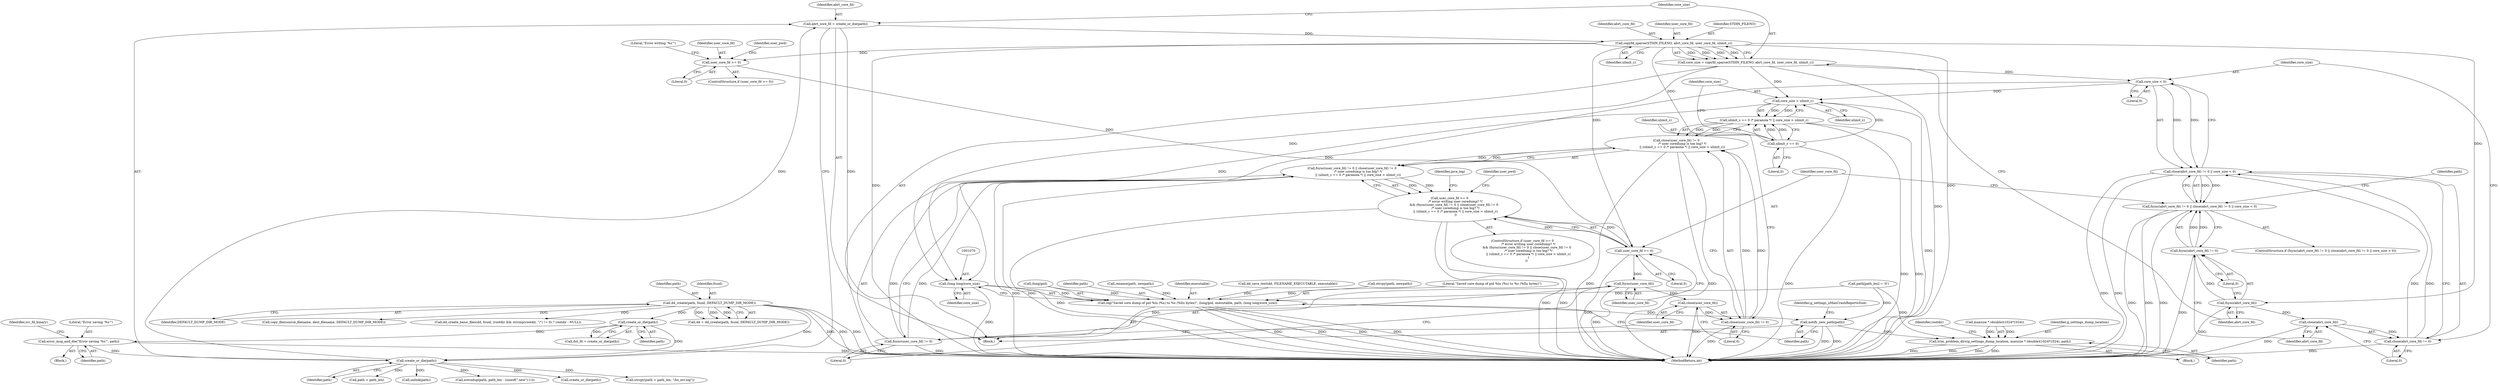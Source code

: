 digraph "0_abrt_80408e9e24a1c10f85fd969e1853e0f192157f92_0@API" {
"1000894" [label="(Call,copyfd_sparse(STDIN_FILENO, abrt_core_fd, user_core_fd, ulimit_c))"];
"1000887" [label="(Call,abrt_core_fd = create_or_die(path))"];
"1000889" [label="(Call,create_or_die(path))"];
"1000881" [label="(Call,error_msg_and_die(\"Error saving '%s'\", path))"];
"1000855" [label="(Call,create_or_die(path))"];
"1000617" [label="(Call,dd_create(path, fsuid, DEFAULT_DUMP_DIR_MODE))"];
"1000892" [label="(Call,core_size = copyfd_sparse(STDIN_FILENO, abrt_core_fd, user_core_fd, ulimit_c))"];
"1000910" [label="(Call,core_size < 0)"];
"1000905" [label="(Call,close(abrt_core_fd) != 0 || core_size < 0)"];
"1000900" [label="(Call,fsync(abrt_core_fd) != 0 || close(abrt_core_fd) != 0 || core_size < 0)"];
"1000949" [label="(Call,core_size > ulimit_c)"];
"1000945" [label="(Call,ulimit_c == 0 /* paranoia */ || core_size > ulimit_c)"];
"1000940" [label="(Call,close(user_core_fd) != 0\n            /* user coredump is too big? */\n            || (ulimit_c == 0 /* paranoia */ || core_size > ulimit_c))"];
"1000935" [label="(Call,fsync(user_core_fd) != 0 || close(user_core_fd) != 0\n            /* user coredump is too big? */\n            || (ulimit_c == 0 /* paranoia */ || core_size > ulimit_c))"];
"1000931" [label="(Call,user_core_fd >= 0\n            /* error writing user coredump? */\n         && (fsync(user_core_fd) != 0 || close(user_core_fd) != 0\n            /* user coredump is too big? */\n            || (ulimit_c == 0 /* paranoia */ || core_size > ulimit_c)\n            ))"];
"1001069" [label="(Call,(long long)core_size)"];
"1001062" [label="(Call,log(\"Saved core dump of pid %lu (%s) to %s (%llu bytes)\", (long)pid, executable, path, (long long)core_size))"];
"1001072" [label="(Call,notify_new_path(path))"];
"1001090" [label="(Call,trim_problem_dirs(g_settings_dump_location, maxsize * (double)(1024*1024), path))"];
"1000902" [label="(Call,fsync(abrt_core_fd))"];
"1000901" [label="(Call,fsync(abrt_core_fd) != 0)"];
"1000907" [label="(Call,close(abrt_core_fd))"];
"1000906" [label="(Call,close(abrt_core_fd) != 0)"];
"1000919" [label="(Call,user_core_fd >= 0)"];
"1000932" [label="(Call,user_core_fd >= 0)"];
"1000937" [label="(Call,fsync(user_core_fd))"];
"1000936" [label="(Call,fsync(user_core_fd) != 0)"];
"1000942" [label="(Call,close(user_core_fd))"];
"1000941" [label="(Call,close(user_core_fd) != 0)"];
"1000946" [label="(Call,ulimit_c == 0)"];
"1000885" [label="(Identifier,src_fd_binary)"];
"1000618" [label="(Identifier,path)"];
"1000882" [label="(Literal,\"Error saving '%s'\")"];
"1000943" [label="(Identifier,user_core_fd)"];
"1000890" [label="(Identifier,path)"];
"1001090" [label="(Call,trim_problem_dirs(g_settings_dump_location, maxsize * (double)(1024*1024), path))"];
"1000900" [label="(Call,fsync(abrt_core_fd) != 0 || close(abrt_core_fd) != 0 || core_size < 0)"];
"1000954" [label="(Identifier,user_pwd)"];
"1000924" [label="(Identifier,user_pwd)"];
"1001000" [label="(Call,path + path_len)"];
"1001078" [label="(Block,)"];
"1000899" [label="(ControlStructure,if (fsync(abrt_core_fd) != 0 || close(abrt_core_fd) != 0 || core_size < 0))"];
"1000914" [label="(Call,unlink(path))"];
"1000939" [label="(Literal,0)"];
"1000619" [label="(Identifier,fsuid)"];
"1000911" [label="(Identifier,core_size)"];
"1000906" [label="(Call,close(abrt_core_fd) != 0)"];
"1000892" [label="(Call,core_size = copyfd_sparse(STDIN_FILENO, abrt_core_fd, user_core_fd, ulimit_c))"];
"1000928" [label="(Literal,\"Error writing '%s'\")"];
"1001067" [label="(Identifier,executable)"];
"1001091" [label="(Identifier,g_settings_dump_location)"];
"1000905" [label="(Call,close(abrt_core_fd) != 0 || core_size < 0)"];
"1001072" [label="(Call,notify_new_path(path))"];
"1000950" [label="(Identifier,core_size)"];
"1000889" [label="(Call,create_or_die(path))"];
"1000762" [label="(Call,dd_save_text(dd, FILENAME_EXECUTABLE, executable))"];
"1001043" [label="(Call,xstrndup(path, path_len - (sizeof(\".new\")-1)))"];
"1001035" [label="(Call,path[path_len] = '\0')"];
"1000901" [label="(Call,fsync(abrt_core_fd) != 0)"];
"1000930" [label="(ControlStructure,if (user_core_fd >= 0\n            /* error writing user coredump? */\n         && (fsync(user_core_fd) != 0 || close(user_core_fd) != 0\n            /* user coredump is too big? */\n            || (ulimit_c == 0 /* paranoia */ || core_size > ulimit_c)\n            )\n        ))"];
"1001062" [label="(Call,log(\"Saved core dump of pid %lu (%s) to %s (%llu bytes)\", (long)pid, executable, path, (long long)core_size))"];
"1001057" [label="(Call,strcpy(path, newpath))"];
"1000855" [label="(Call,create_or_die(path))"];
"1000883" [label="(Identifier,path)"];
"1001063" [label="(Literal,\"Saved core dump of pid %lu (%s) to %s (%llu bytes)\")"];
"1000960" [label="(Identifier,java_log)"];
"1001101" [label="(Identifier,rootdir)"];
"1000620" [label="(Identifier,DEFAULT_DUMP_DIR_MODE)"];
"1000680" [label="(Call,copy_file(source_filename, dest_filename, DEFAULT_DUMP_DIR_MODE))"];
"1000915" [label="(Identifier,path)"];
"1000888" [label="(Identifier,abrt_core_fd)"];
"1000856" [label="(Identifier,path)"];
"1000881" [label="(Call,error_msg_and_die(\"Error saving '%s'\", path))"];
"1000920" [label="(Identifier,user_core_fd)"];
"1000934" [label="(Literal,0)"];
"1000908" [label="(Identifier,abrt_core_fd)"];
"1001007" [label="(Call,create_or_die(path))"];
"1000853" [label="(Call,dst_fd = create_or_die(path))"];
"1000941" [label="(Call,close(user_core_fd) != 0)"];
"1000912" [label="(Literal,0)"];
"1001099" [label="(Identifier,path)"];
"1000947" [label="(Identifier,ulimit_c)"];
"1000896" [label="(Identifier,abrt_core_fd)"];
"1001064" [label="(Call,(long)pid)"];
"1001076" [label="(Identifier,g_settings_nMaxCrashReportsSize)"];
"1000898" [label="(Identifier,ulimit_c)"];
"1000904" [label="(Literal,0)"];
"1000907" [label="(Call,close(abrt_core_fd))"];
"1000617" [label="(Call,dd_create(path, fsuid, DEFAULT_DUMP_DIR_MODE))"];
"1000935" [label="(Call,fsync(user_core_fd) != 0 || close(user_core_fd) != 0\n            /* user coredump is too big? */\n            || (ulimit_c == 0 /* paranoia */ || core_size > ulimit_c))"];
"1001068" [label="(Identifier,path)"];
"1000951" [label="(Identifier,ulimit_c)"];
"1000937" [label="(Call,fsync(user_core_fd))"];
"1000940" [label="(Call,close(user_core_fd) != 0\n            /* user coredump is too big? */\n            || (ulimit_c == 0 /* paranoia */ || core_size > ulimit_c))"];
"1000910" [label="(Call,core_size < 0)"];
"1000932" [label="(Call,user_core_fd >= 0)"];
"1001073" [label="(Identifier,path)"];
"1000918" [label="(ControlStructure,if (user_core_fd >= 0))"];
"1000897" [label="(Identifier,user_core_fd)"];
"1000878" [label="(Block,)"];
"1000902" [label="(Call,fsync(abrt_core_fd))"];
"1000945" [label="(Call,ulimit_c == 0 /* paranoia */ || core_size > ulimit_c)"];
"1000903" [label="(Identifier,abrt_core_fd)"];
"1000948" [label="(Literal,0)"];
"1000894" [label="(Call,copyfd_sparse(STDIN_FILENO, abrt_core_fd, user_core_fd, ulimit_c))"];
"1000623" [label="(Block,)"];
"1000999" [label="(Call,strcpy(path + path_len, \"/hs_err.log\"))"];
"1001071" [label="(Identifier,core_size)"];
"1000936" [label="(Call,fsync(user_core_fd) != 0)"];
"1000629" [label="(Call,dd_create_basic_files(dd, fsuid, (rootdir && strcmp(rootdir, \"/\") != 0) ? rootdir : NULL))"];
"1000938" [label="(Identifier,user_core_fd)"];
"1000933" [label="(Identifier,user_core_fd)"];
"1000895" [label="(Identifier,STDIN_FILENO)"];
"1001168" [label="(MethodReturn,int)"];
"1000944" [label="(Literal,0)"];
"1000887" [label="(Call,abrt_core_fd = create_or_die(path))"];
"1000615" [label="(Call,dd = dd_create(path, fsuid, DEFAULT_DUMP_DIR_MODE))"];
"1001053" [label="(Call,rename(path, newpath))"];
"1000942" [label="(Call,close(user_core_fd))"];
"1000919" [label="(Call,user_core_fd >= 0)"];
"1000946" [label="(Call,ulimit_c == 0)"];
"1000909" [label="(Literal,0)"];
"1000893" [label="(Identifier,core_size)"];
"1000949" [label="(Call,core_size > ulimit_c)"];
"1001069" [label="(Call,(long long)core_size)"];
"1000921" [label="(Literal,0)"];
"1000931" [label="(Call,user_core_fd >= 0\n            /* error writing user coredump? */\n         && (fsync(user_core_fd) != 0 || close(user_core_fd) != 0\n            /* user coredump is too big? */\n            || (ulimit_c == 0 /* paranoia */ || core_size > ulimit_c)\n            ))"];
"1001092" [label="(Call,maxsize * (double)(1024*1024))"];
"1000894" -> "1000892"  [label="AST: "];
"1000894" -> "1000898"  [label="CFG: "];
"1000895" -> "1000894"  [label="AST: "];
"1000896" -> "1000894"  [label="AST: "];
"1000897" -> "1000894"  [label="AST: "];
"1000898" -> "1000894"  [label="AST: "];
"1000892" -> "1000894"  [label="CFG: "];
"1000894" -> "1001168"  [label="DDG: "];
"1000894" -> "1001168"  [label="DDG: "];
"1000894" -> "1000892"  [label="DDG: "];
"1000894" -> "1000892"  [label="DDG: "];
"1000894" -> "1000892"  [label="DDG: "];
"1000894" -> "1000892"  [label="DDG: "];
"1000887" -> "1000894"  [label="DDG: "];
"1000894" -> "1000902"  [label="DDG: "];
"1000894" -> "1000919"  [label="DDG: "];
"1000894" -> "1000932"  [label="DDG: "];
"1000894" -> "1000946"  [label="DDG: "];
"1000887" -> "1000623"  [label="AST: "];
"1000887" -> "1000889"  [label="CFG: "];
"1000888" -> "1000887"  [label="AST: "];
"1000889" -> "1000887"  [label="AST: "];
"1000893" -> "1000887"  [label="CFG: "];
"1000887" -> "1001168"  [label="DDG: "];
"1000889" -> "1000887"  [label="DDG: "];
"1000889" -> "1000890"  [label="CFG: "];
"1000890" -> "1000889"  [label="AST: "];
"1000881" -> "1000889"  [label="DDG: "];
"1000617" -> "1000889"  [label="DDG: "];
"1000855" -> "1000889"  [label="DDG: "];
"1000889" -> "1000914"  [label="DDG: "];
"1000889" -> "1000999"  [label="DDG: "];
"1000889" -> "1001000"  [label="DDG: "];
"1000889" -> "1001007"  [label="DDG: "];
"1000889" -> "1001043"  [label="DDG: "];
"1000881" -> "1000878"  [label="AST: "];
"1000881" -> "1000883"  [label="CFG: "];
"1000882" -> "1000881"  [label="AST: "];
"1000883" -> "1000881"  [label="AST: "];
"1000885" -> "1000881"  [label="CFG: "];
"1000881" -> "1001168"  [label="DDG: "];
"1000855" -> "1000881"  [label="DDG: "];
"1000855" -> "1000853"  [label="AST: "];
"1000855" -> "1000856"  [label="CFG: "];
"1000856" -> "1000855"  [label="AST: "];
"1000853" -> "1000855"  [label="CFG: "];
"1000855" -> "1000853"  [label="DDG: "];
"1000617" -> "1000855"  [label="DDG: "];
"1000617" -> "1000615"  [label="AST: "];
"1000617" -> "1000620"  [label="CFG: "];
"1000618" -> "1000617"  [label="AST: "];
"1000619" -> "1000617"  [label="AST: "];
"1000620" -> "1000617"  [label="AST: "];
"1000615" -> "1000617"  [label="CFG: "];
"1000617" -> "1001168"  [label="DDG: "];
"1000617" -> "1001168"  [label="DDG: "];
"1000617" -> "1001168"  [label="DDG: "];
"1000617" -> "1000615"  [label="DDG: "];
"1000617" -> "1000615"  [label="DDG: "];
"1000617" -> "1000615"  [label="DDG: "];
"1000617" -> "1000629"  [label="DDG: "];
"1000617" -> "1000680"  [label="DDG: "];
"1000892" -> "1000623"  [label="AST: "];
"1000893" -> "1000892"  [label="AST: "];
"1000903" -> "1000892"  [label="CFG: "];
"1000892" -> "1001168"  [label="DDG: "];
"1000892" -> "1000910"  [label="DDG: "];
"1000892" -> "1000949"  [label="DDG: "];
"1000892" -> "1001069"  [label="DDG: "];
"1000910" -> "1000905"  [label="AST: "];
"1000910" -> "1000912"  [label="CFG: "];
"1000911" -> "1000910"  [label="AST: "];
"1000912" -> "1000910"  [label="AST: "];
"1000905" -> "1000910"  [label="CFG: "];
"1000910" -> "1000905"  [label="DDG: "];
"1000910" -> "1000905"  [label="DDG: "];
"1000910" -> "1000949"  [label="DDG: "];
"1000910" -> "1001069"  [label="DDG: "];
"1000905" -> "1000900"  [label="AST: "];
"1000905" -> "1000906"  [label="CFG: "];
"1000906" -> "1000905"  [label="AST: "];
"1000900" -> "1000905"  [label="CFG: "];
"1000905" -> "1001168"  [label="DDG: "];
"1000905" -> "1001168"  [label="DDG: "];
"1000905" -> "1000900"  [label="DDG: "];
"1000905" -> "1000900"  [label="DDG: "];
"1000906" -> "1000905"  [label="DDG: "];
"1000906" -> "1000905"  [label="DDG: "];
"1000900" -> "1000899"  [label="AST: "];
"1000900" -> "1000901"  [label="CFG: "];
"1000901" -> "1000900"  [label="AST: "];
"1000915" -> "1000900"  [label="CFG: "];
"1000933" -> "1000900"  [label="CFG: "];
"1000900" -> "1001168"  [label="DDG: "];
"1000900" -> "1001168"  [label="DDG: "];
"1000900" -> "1001168"  [label="DDG: "];
"1000901" -> "1000900"  [label="DDG: "];
"1000901" -> "1000900"  [label="DDG: "];
"1000949" -> "1000945"  [label="AST: "];
"1000949" -> "1000951"  [label="CFG: "];
"1000950" -> "1000949"  [label="AST: "];
"1000951" -> "1000949"  [label="AST: "];
"1000945" -> "1000949"  [label="CFG: "];
"1000949" -> "1001168"  [label="DDG: "];
"1000949" -> "1000945"  [label="DDG: "];
"1000949" -> "1000945"  [label="DDG: "];
"1000946" -> "1000949"  [label="DDG: "];
"1000949" -> "1001069"  [label="DDG: "];
"1000945" -> "1000940"  [label="AST: "];
"1000945" -> "1000946"  [label="CFG: "];
"1000946" -> "1000945"  [label="AST: "];
"1000940" -> "1000945"  [label="CFG: "];
"1000945" -> "1001168"  [label="DDG: "];
"1000945" -> "1001168"  [label="DDG: "];
"1000945" -> "1000940"  [label="DDG: "];
"1000945" -> "1000940"  [label="DDG: "];
"1000946" -> "1000945"  [label="DDG: "];
"1000946" -> "1000945"  [label="DDG: "];
"1000940" -> "1000935"  [label="AST: "];
"1000940" -> "1000941"  [label="CFG: "];
"1000941" -> "1000940"  [label="AST: "];
"1000935" -> "1000940"  [label="CFG: "];
"1000940" -> "1001168"  [label="DDG: "];
"1000940" -> "1001168"  [label="DDG: "];
"1000940" -> "1000935"  [label="DDG: "];
"1000940" -> "1000935"  [label="DDG: "];
"1000941" -> "1000940"  [label="DDG: "];
"1000941" -> "1000940"  [label="DDG: "];
"1000935" -> "1000931"  [label="AST: "];
"1000935" -> "1000936"  [label="CFG: "];
"1000936" -> "1000935"  [label="AST: "];
"1000931" -> "1000935"  [label="CFG: "];
"1000935" -> "1001168"  [label="DDG: "];
"1000935" -> "1001168"  [label="DDG: "];
"1000935" -> "1000931"  [label="DDG: "];
"1000935" -> "1000931"  [label="DDG: "];
"1000936" -> "1000935"  [label="DDG: "];
"1000936" -> "1000935"  [label="DDG: "];
"1000931" -> "1000930"  [label="AST: "];
"1000931" -> "1000932"  [label="CFG: "];
"1000932" -> "1000931"  [label="AST: "];
"1000954" -> "1000931"  [label="CFG: "];
"1000960" -> "1000931"  [label="CFG: "];
"1000931" -> "1001168"  [label="DDG: "];
"1000931" -> "1001168"  [label="DDG: "];
"1000931" -> "1001168"  [label="DDG: "];
"1000932" -> "1000931"  [label="DDG: "];
"1000932" -> "1000931"  [label="DDG: "];
"1001069" -> "1001062"  [label="AST: "];
"1001069" -> "1001071"  [label="CFG: "];
"1001070" -> "1001069"  [label="AST: "];
"1001071" -> "1001069"  [label="AST: "];
"1001062" -> "1001069"  [label="CFG: "];
"1001069" -> "1001168"  [label="DDG: "];
"1001069" -> "1001062"  [label="DDG: "];
"1001062" -> "1000623"  [label="AST: "];
"1001063" -> "1001062"  [label="AST: "];
"1001064" -> "1001062"  [label="AST: "];
"1001067" -> "1001062"  [label="AST: "];
"1001068" -> "1001062"  [label="AST: "];
"1001073" -> "1001062"  [label="CFG: "];
"1001062" -> "1001168"  [label="DDG: "];
"1001062" -> "1001168"  [label="DDG: "];
"1001062" -> "1001168"  [label="DDG: "];
"1001062" -> "1001168"  [label="DDG: "];
"1001064" -> "1001062"  [label="DDG: "];
"1000762" -> "1001062"  [label="DDG: "];
"1001035" -> "1001062"  [label="DDG: "];
"1001057" -> "1001062"  [label="DDG: "];
"1001053" -> "1001062"  [label="DDG: "];
"1001062" -> "1001072"  [label="DDG: "];
"1001072" -> "1000623"  [label="AST: "];
"1001072" -> "1001073"  [label="CFG: "];
"1001073" -> "1001072"  [label="AST: "];
"1001076" -> "1001072"  [label="CFG: "];
"1001072" -> "1001168"  [label="DDG: "];
"1001072" -> "1001168"  [label="DDG: "];
"1001035" -> "1001072"  [label="DDG: "];
"1001072" -> "1001090"  [label="DDG: "];
"1001090" -> "1001078"  [label="AST: "];
"1001090" -> "1001099"  [label="CFG: "];
"1001091" -> "1001090"  [label="AST: "];
"1001092" -> "1001090"  [label="AST: "];
"1001099" -> "1001090"  [label="AST: "];
"1001101" -> "1001090"  [label="CFG: "];
"1001090" -> "1001168"  [label="DDG: "];
"1001090" -> "1001168"  [label="DDG: "];
"1001090" -> "1001168"  [label="DDG: "];
"1001090" -> "1001168"  [label="DDG: "];
"1001092" -> "1001090"  [label="DDG: "];
"1001092" -> "1001090"  [label="DDG: "];
"1001035" -> "1001090"  [label="DDG: "];
"1000902" -> "1000901"  [label="AST: "];
"1000902" -> "1000903"  [label="CFG: "];
"1000903" -> "1000902"  [label="AST: "];
"1000904" -> "1000902"  [label="CFG: "];
"1000902" -> "1001168"  [label="DDG: "];
"1000902" -> "1000901"  [label="DDG: "];
"1000902" -> "1000907"  [label="DDG: "];
"1000901" -> "1000904"  [label="CFG: "];
"1000904" -> "1000901"  [label="AST: "];
"1000908" -> "1000901"  [label="CFG: "];
"1000901" -> "1001168"  [label="DDG: "];
"1000907" -> "1000906"  [label="AST: "];
"1000907" -> "1000908"  [label="CFG: "];
"1000908" -> "1000907"  [label="AST: "];
"1000909" -> "1000907"  [label="CFG: "];
"1000907" -> "1001168"  [label="DDG: "];
"1000907" -> "1000906"  [label="DDG: "];
"1000906" -> "1000909"  [label="CFG: "];
"1000909" -> "1000906"  [label="AST: "];
"1000911" -> "1000906"  [label="CFG: "];
"1000906" -> "1001168"  [label="DDG: "];
"1000919" -> "1000918"  [label="AST: "];
"1000919" -> "1000921"  [label="CFG: "];
"1000920" -> "1000919"  [label="AST: "];
"1000921" -> "1000919"  [label="AST: "];
"1000924" -> "1000919"  [label="CFG: "];
"1000928" -> "1000919"  [label="CFG: "];
"1000919" -> "1000932"  [label="DDG: "];
"1000932" -> "1000934"  [label="CFG: "];
"1000933" -> "1000932"  [label="AST: "];
"1000934" -> "1000932"  [label="AST: "];
"1000938" -> "1000932"  [label="CFG: "];
"1000932" -> "1001168"  [label="DDG: "];
"1000932" -> "1000937"  [label="DDG: "];
"1000937" -> "1000936"  [label="AST: "];
"1000937" -> "1000938"  [label="CFG: "];
"1000938" -> "1000937"  [label="AST: "];
"1000939" -> "1000937"  [label="CFG: "];
"1000937" -> "1001168"  [label="DDG: "];
"1000937" -> "1000936"  [label="DDG: "];
"1000937" -> "1000942"  [label="DDG: "];
"1000936" -> "1000939"  [label="CFG: "];
"1000939" -> "1000936"  [label="AST: "];
"1000943" -> "1000936"  [label="CFG: "];
"1000936" -> "1001168"  [label="DDG: "];
"1000942" -> "1000941"  [label="AST: "];
"1000942" -> "1000943"  [label="CFG: "];
"1000943" -> "1000942"  [label="AST: "];
"1000944" -> "1000942"  [label="CFG: "];
"1000942" -> "1001168"  [label="DDG: "];
"1000942" -> "1000941"  [label="DDG: "];
"1000941" -> "1000944"  [label="CFG: "];
"1000944" -> "1000941"  [label="AST: "];
"1000947" -> "1000941"  [label="CFG: "];
"1000941" -> "1001168"  [label="DDG: "];
"1000946" -> "1000948"  [label="CFG: "];
"1000947" -> "1000946"  [label="AST: "];
"1000948" -> "1000946"  [label="AST: "];
"1000950" -> "1000946"  [label="CFG: "];
"1000946" -> "1001168"  [label="DDG: "];
}
